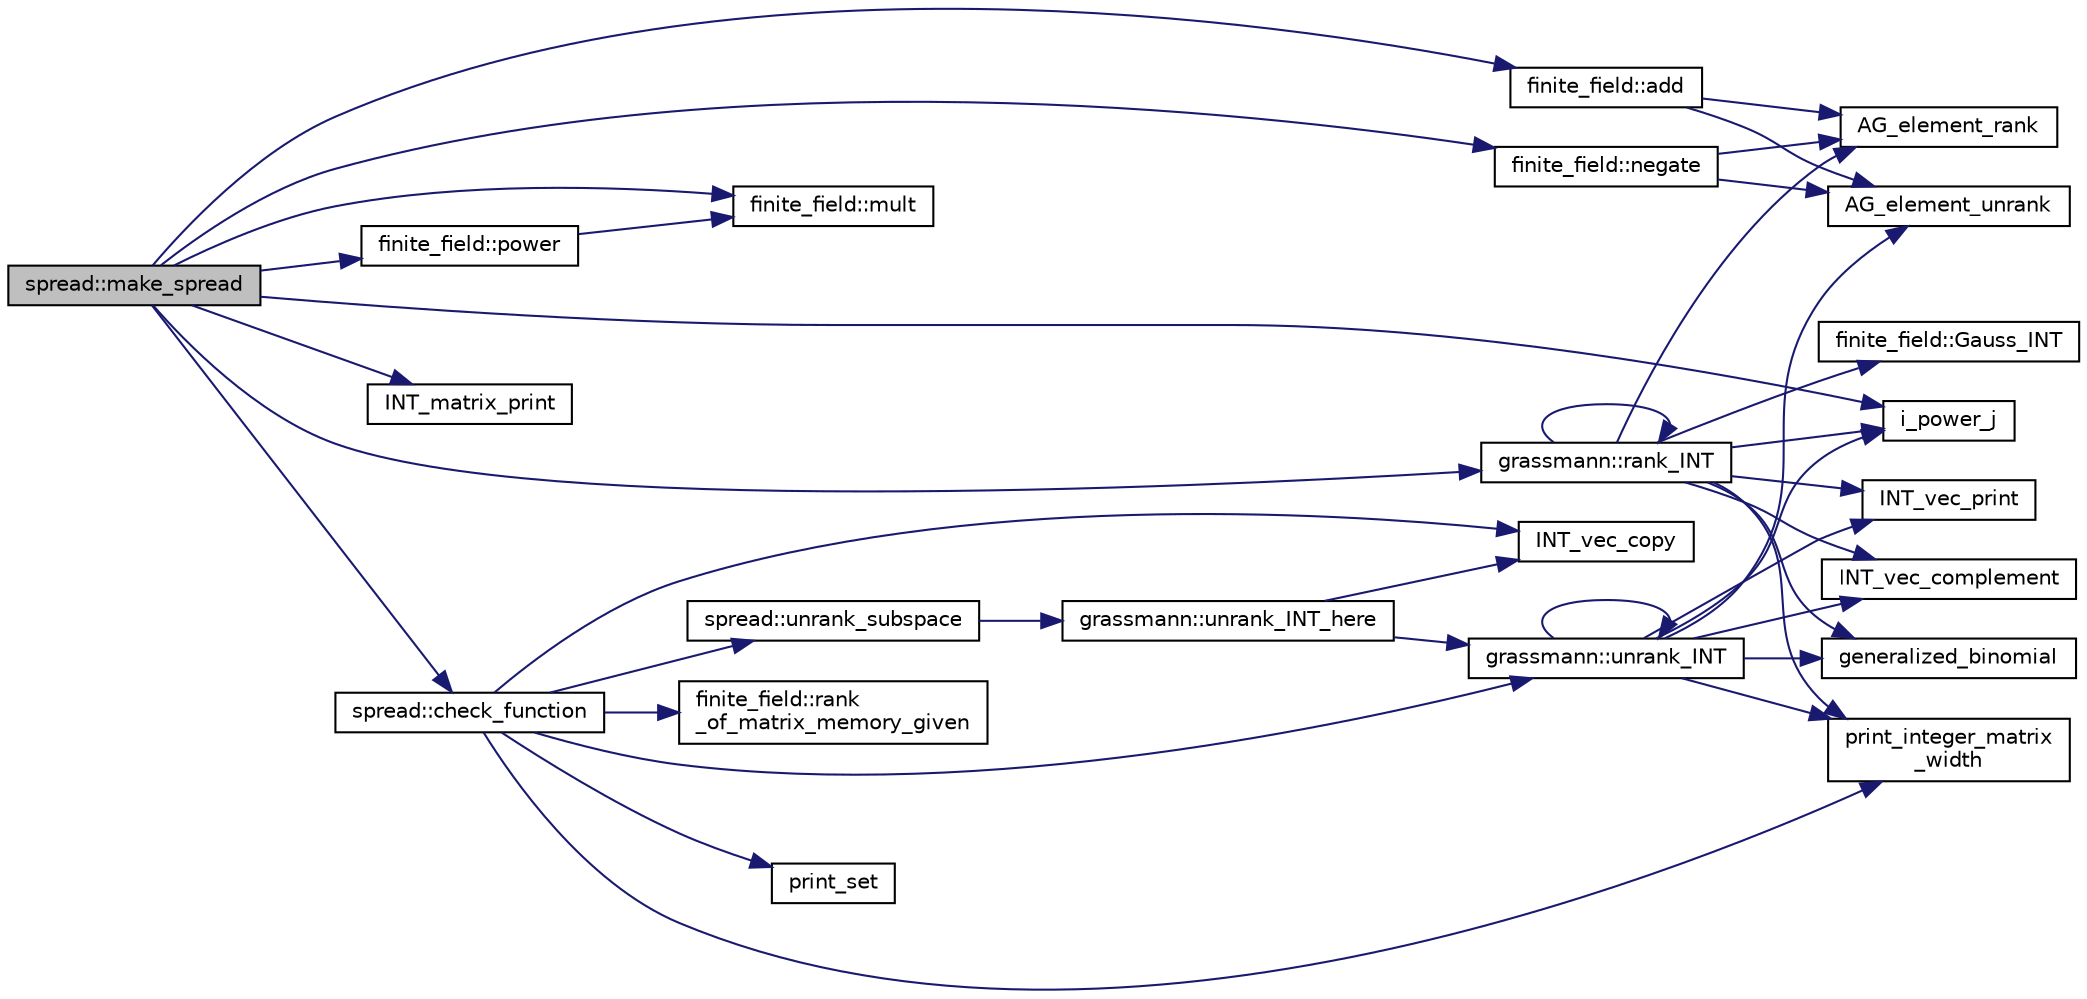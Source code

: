 digraph "spread::make_spread"
{
  edge [fontname="Helvetica",fontsize="10",labelfontname="Helvetica",labelfontsize="10"];
  node [fontname="Helvetica",fontsize="10",shape=record];
  rankdir="LR";
  Node1422 [label="spread::make_spread",height=0.2,width=0.4,color="black", fillcolor="grey75", style="filled", fontcolor="black"];
  Node1422 -> Node1423 [color="midnightblue",fontsize="10",style="solid",fontname="Helvetica"];
  Node1423 [label="i_power_j",height=0.2,width=0.4,color="black", fillcolor="white", style="filled",URL="$de/dc5/algebra__and__number__theory_8h.html#a39b321523e8957d701618bb5cac542b5"];
  Node1422 -> Node1424 [color="midnightblue",fontsize="10",style="solid",fontname="Helvetica"];
  Node1424 [label="finite_field::negate",height=0.2,width=0.4,color="black", fillcolor="white", style="filled",URL="$df/d5a/classfinite__field.html#aa9d798298f25d4a9262b5bc5f1733e31"];
  Node1424 -> Node1425 [color="midnightblue",fontsize="10",style="solid",fontname="Helvetica"];
  Node1425 [label="AG_element_unrank",height=0.2,width=0.4,color="black", fillcolor="white", style="filled",URL="$d4/d67/geometry_8h.html#a4a33b86c87b2879b97cfa1327abe2885"];
  Node1424 -> Node1426 [color="midnightblue",fontsize="10",style="solid",fontname="Helvetica"];
  Node1426 [label="AG_element_rank",height=0.2,width=0.4,color="black", fillcolor="white", style="filled",URL="$d4/d67/geometry_8h.html#ab2ac908d07dd8038fd996e26bdc75c17"];
  Node1422 -> Node1427 [color="midnightblue",fontsize="10",style="solid",fontname="Helvetica"];
  Node1427 [label="finite_field::power",height=0.2,width=0.4,color="black", fillcolor="white", style="filled",URL="$df/d5a/classfinite__field.html#a0437871b8f775f0b2d589188d9ad7e61"];
  Node1427 -> Node1428 [color="midnightblue",fontsize="10",style="solid",fontname="Helvetica"];
  Node1428 [label="finite_field::mult",height=0.2,width=0.4,color="black", fillcolor="white", style="filled",URL="$df/d5a/classfinite__field.html#a24fb5917aa6d4d656fd855b7f44a13b0"];
  Node1422 -> Node1429 [color="midnightblue",fontsize="10",style="solid",fontname="Helvetica"];
  Node1429 [label="finite_field::add",height=0.2,width=0.4,color="black", fillcolor="white", style="filled",URL="$df/d5a/classfinite__field.html#a8f12328a27500f3c7be0c849ebbc9d14"];
  Node1429 -> Node1425 [color="midnightblue",fontsize="10",style="solid",fontname="Helvetica"];
  Node1429 -> Node1426 [color="midnightblue",fontsize="10",style="solid",fontname="Helvetica"];
  Node1422 -> Node1428 [color="midnightblue",fontsize="10",style="solid",fontname="Helvetica"];
  Node1422 -> Node1430 [color="midnightblue",fontsize="10",style="solid",fontname="Helvetica"];
  Node1430 [label="INT_matrix_print",height=0.2,width=0.4,color="black", fillcolor="white", style="filled",URL="$d5/db4/io__and__os_8h.html#afd4180a24bef3a2b584668a4eaf607ff"];
  Node1422 -> Node1431 [color="midnightblue",fontsize="10",style="solid",fontname="Helvetica"];
  Node1431 [label="grassmann::rank_INT",height=0.2,width=0.4,color="black", fillcolor="white", style="filled",URL="$df/d02/classgrassmann.html#a1fa95ce7ecebd48b04c7a0dc75491184"];
  Node1431 -> Node1432 [color="midnightblue",fontsize="10",style="solid",fontname="Helvetica"];
  Node1432 [label="print_integer_matrix\l_width",height=0.2,width=0.4,color="black", fillcolor="white", style="filled",URL="$d5/db4/io__and__os_8h.html#aa78f3e73fc2179251bd15adbcc31573f"];
  Node1431 -> Node1433 [color="midnightblue",fontsize="10",style="solid",fontname="Helvetica"];
  Node1433 [label="finite_field::Gauss_INT",height=0.2,width=0.4,color="black", fillcolor="white", style="filled",URL="$df/d5a/classfinite__field.html#adb676d2e80341b53751326e3a58beb11"];
  Node1431 -> Node1434 [color="midnightblue",fontsize="10",style="solid",fontname="Helvetica"];
  Node1434 [label="INT_vec_print",height=0.2,width=0.4,color="black", fillcolor="white", style="filled",URL="$df/dbf/sajeeb_8_c.html#a79a5901af0b47dd0d694109543c027fe"];
  Node1431 -> Node1435 [color="midnightblue",fontsize="10",style="solid",fontname="Helvetica"];
  Node1435 [label="INT_vec_complement",height=0.2,width=0.4,color="black", fillcolor="white", style="filled",URL="$d5/db4/io__and__os_8h.html#a2a0a724647575fcd3090c763985eb81a"];
  Node1431 -> Node1423 [color="midnightblue",fontsize="10",style="solid",fontname="Helvetica"];
  Node1431 -> Node1436 [color="midnightblue",fontsize="10",style="solid",fontname="Helvetica"];
  Node1436 [label="generalized_binomial",height=0.2,width=0.4,color="black", fillcolor="white", style="filled",URL="$d2/d7c/combinatorics_8_c.html#a24762dc22e45175d18ec1ec1d2556ae8"];
  Node1431 -> Node1431 [color="midnightblue",fontsize="10",style="solid",fontname="Helvetica"];
  Node1431 -> Node1426 [color="midnightblue",fontsize="10",style="solid",fontname="Helvetica"];
  Node1422 -> Node1437 [color="midnightblue",fontsize="10",style="solid",fontname="Helvetica"];
  Node1437 [label="spread::check_function",height=0.2,width=0.4,color="black", fillcolor="white", style="filled",URL="$da/dc1/classspread.html#a29b18c7bc6187ef692f83ec66dbba17d"];
  Node1437 -> Node1438 [color="midnightblue",fontsize="10",style="solid",fontname="Helvetica"];
  Node1438 [label="print_set",height=0.2,width=0.4,color="black", fillcolor="white", style="filled",URL="$d0/dd1/blt_8h.html#a8c1a5fc71aea7ff31d181f0103196a24"];
  Node1437 -> Node1439 [color="midnightblue",fontsize="10",style="solid",fontname="Helvetica"];
  Node1439 [label="grassmann::unrank_INT",height=0.2,width=0.4,color="black", fillcolor="white", style="filled",URL="$df/d02/classgrassmann.html#a32079405b95a6da2ba1420567d762d64"];
  Node1439 -> Node1436 [color="midnightblue",fontsize="10",style="solid",fontname="Helvetica"];
  Node1439 -> Node1423 [color="midnightblue",fontsize="10",style="solid",fontname="Helvetica"];
  Node1439 -> Node1425 [color="midnightblue",fontsize="10",style="solid",fontname="Helvetica"];
  Node1439 -> Node1434 [color="midnightblue",fontsize="10",style="solid",fontname="Helvetica"];
  Node1439 -> Node1439 [color="midnightblue",fontsize="10",style="solid",fontname="Helvetica"];
  Node1439 -> Node1435 [color="midnightblue",fontsize="10",style="solid",fontname="Helvetica"];
  Node1439 -> Node1432 [color="midnightblue",fontsize="10",style="solid",fontname="Helvetica"];
  Node1437 -> Node1432 [color="midnightblue",fontsize="10",style="solid",fontname="Helvetica"];
  Node1437 -> Node1440 [color="midnightblue",fontsize="10",style="solid",fontname="Helvetica"];
  Node1440 [label="spread::unrank_subspace",height=0.2,width=0.4,color="black", fillcolor="white", style="filled",URL="$da/dc1/classspread.html#a9760bc59bc106c8ed23d5bd1cc771fb7"];
  Node1440 -> Node1441 [color="midnightblue",fontsize="10",style="solid",fontname="Helvetica"];
  Node1441 [label="grassmann::unrank_INT_here",height=0.2,width=0.4,color="black", fillcolor="white", style="filled",URL="$df/d02/classgrassmann.html#aa51bb30ed0feb7ad87d500b76e0b3cbe"];
  Node1441 -> Node1439 [color="midnightblue",fontsize="10",style="solid",fontname="Helvetica"];
  Node1441 -> Node1442 [color="midnightblue",fontsize="10",style="solid",fontname="Helvetica"];
  Node1442 [label="INT_vec_copy",height=0.2,width=0.4,color="black", fillcolor="white", style="filled",URL="$df/dbf/sajeeb_8_c.html#ac2d875e27e009af6ec04d17254d11075"];
  Node1437 -> Node1442 [color="midnightblue",fontsize="10",style="solid",fontname="Helvetica"];
  Node1437 -> Node1443 [color="midnightblue",fontsize="10",style="solid",fontname="Helvetica"];
  Node1443 [label="finite_field::rank\l_of_matrix_memory_given",height=0.2,width=0.4,color="black", fillcolor="white", style="filled",URL="$df/d5a/classfinite__field.html#a52f3b31ffe0b3cad48c79ffe464f6017"];
}
